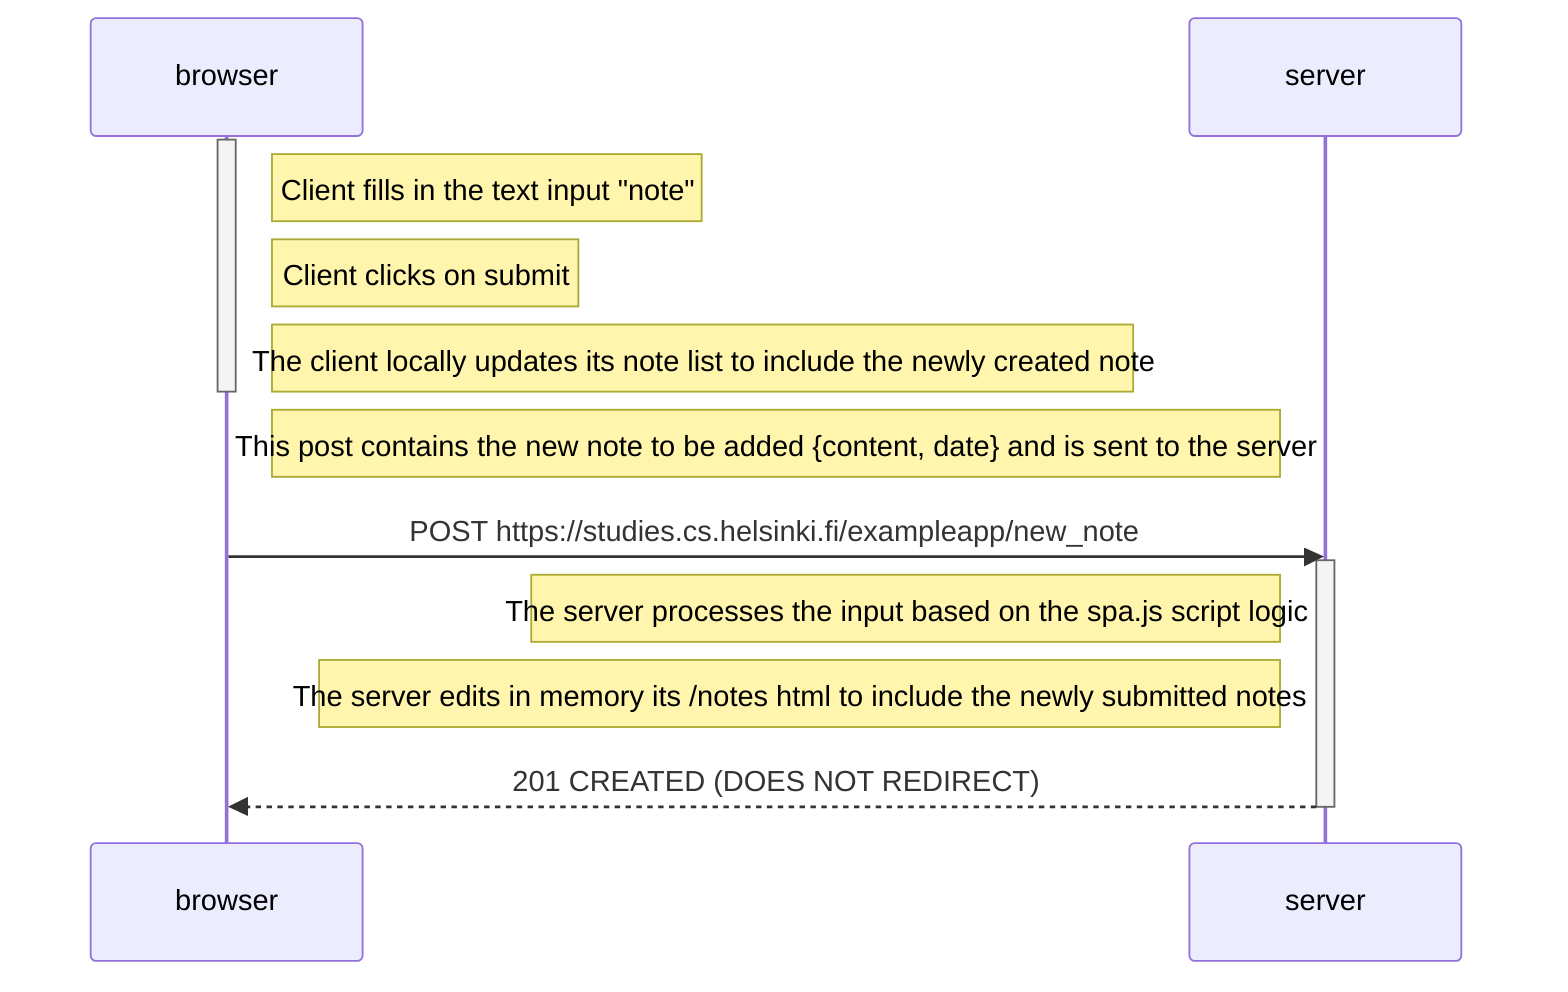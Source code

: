 sequenceDiagram
    participant browser
    participant server

    activate browser
    Note right of browser: Client fills in the text input "note"
    Note right of browser: Client clicks on submit
    Note right of browser: The client locally updates its note list to include the newly created note
    deactivate browser
    Note right of browser: This post contains the new note to be added {content, date} and is sent to the server
    browser->>server: POST https://studies.cs.helsinki.fi/exampleapp/new_note

    activate server
    Note left of server: The server processes the input based on the spa.js script logic
    Note left of server: The server edits in memory its /notes html to include the newly submitted notes
    server-->>browser: 201 CREATED (DOES NOT REDIRECT)
    deactivate server
